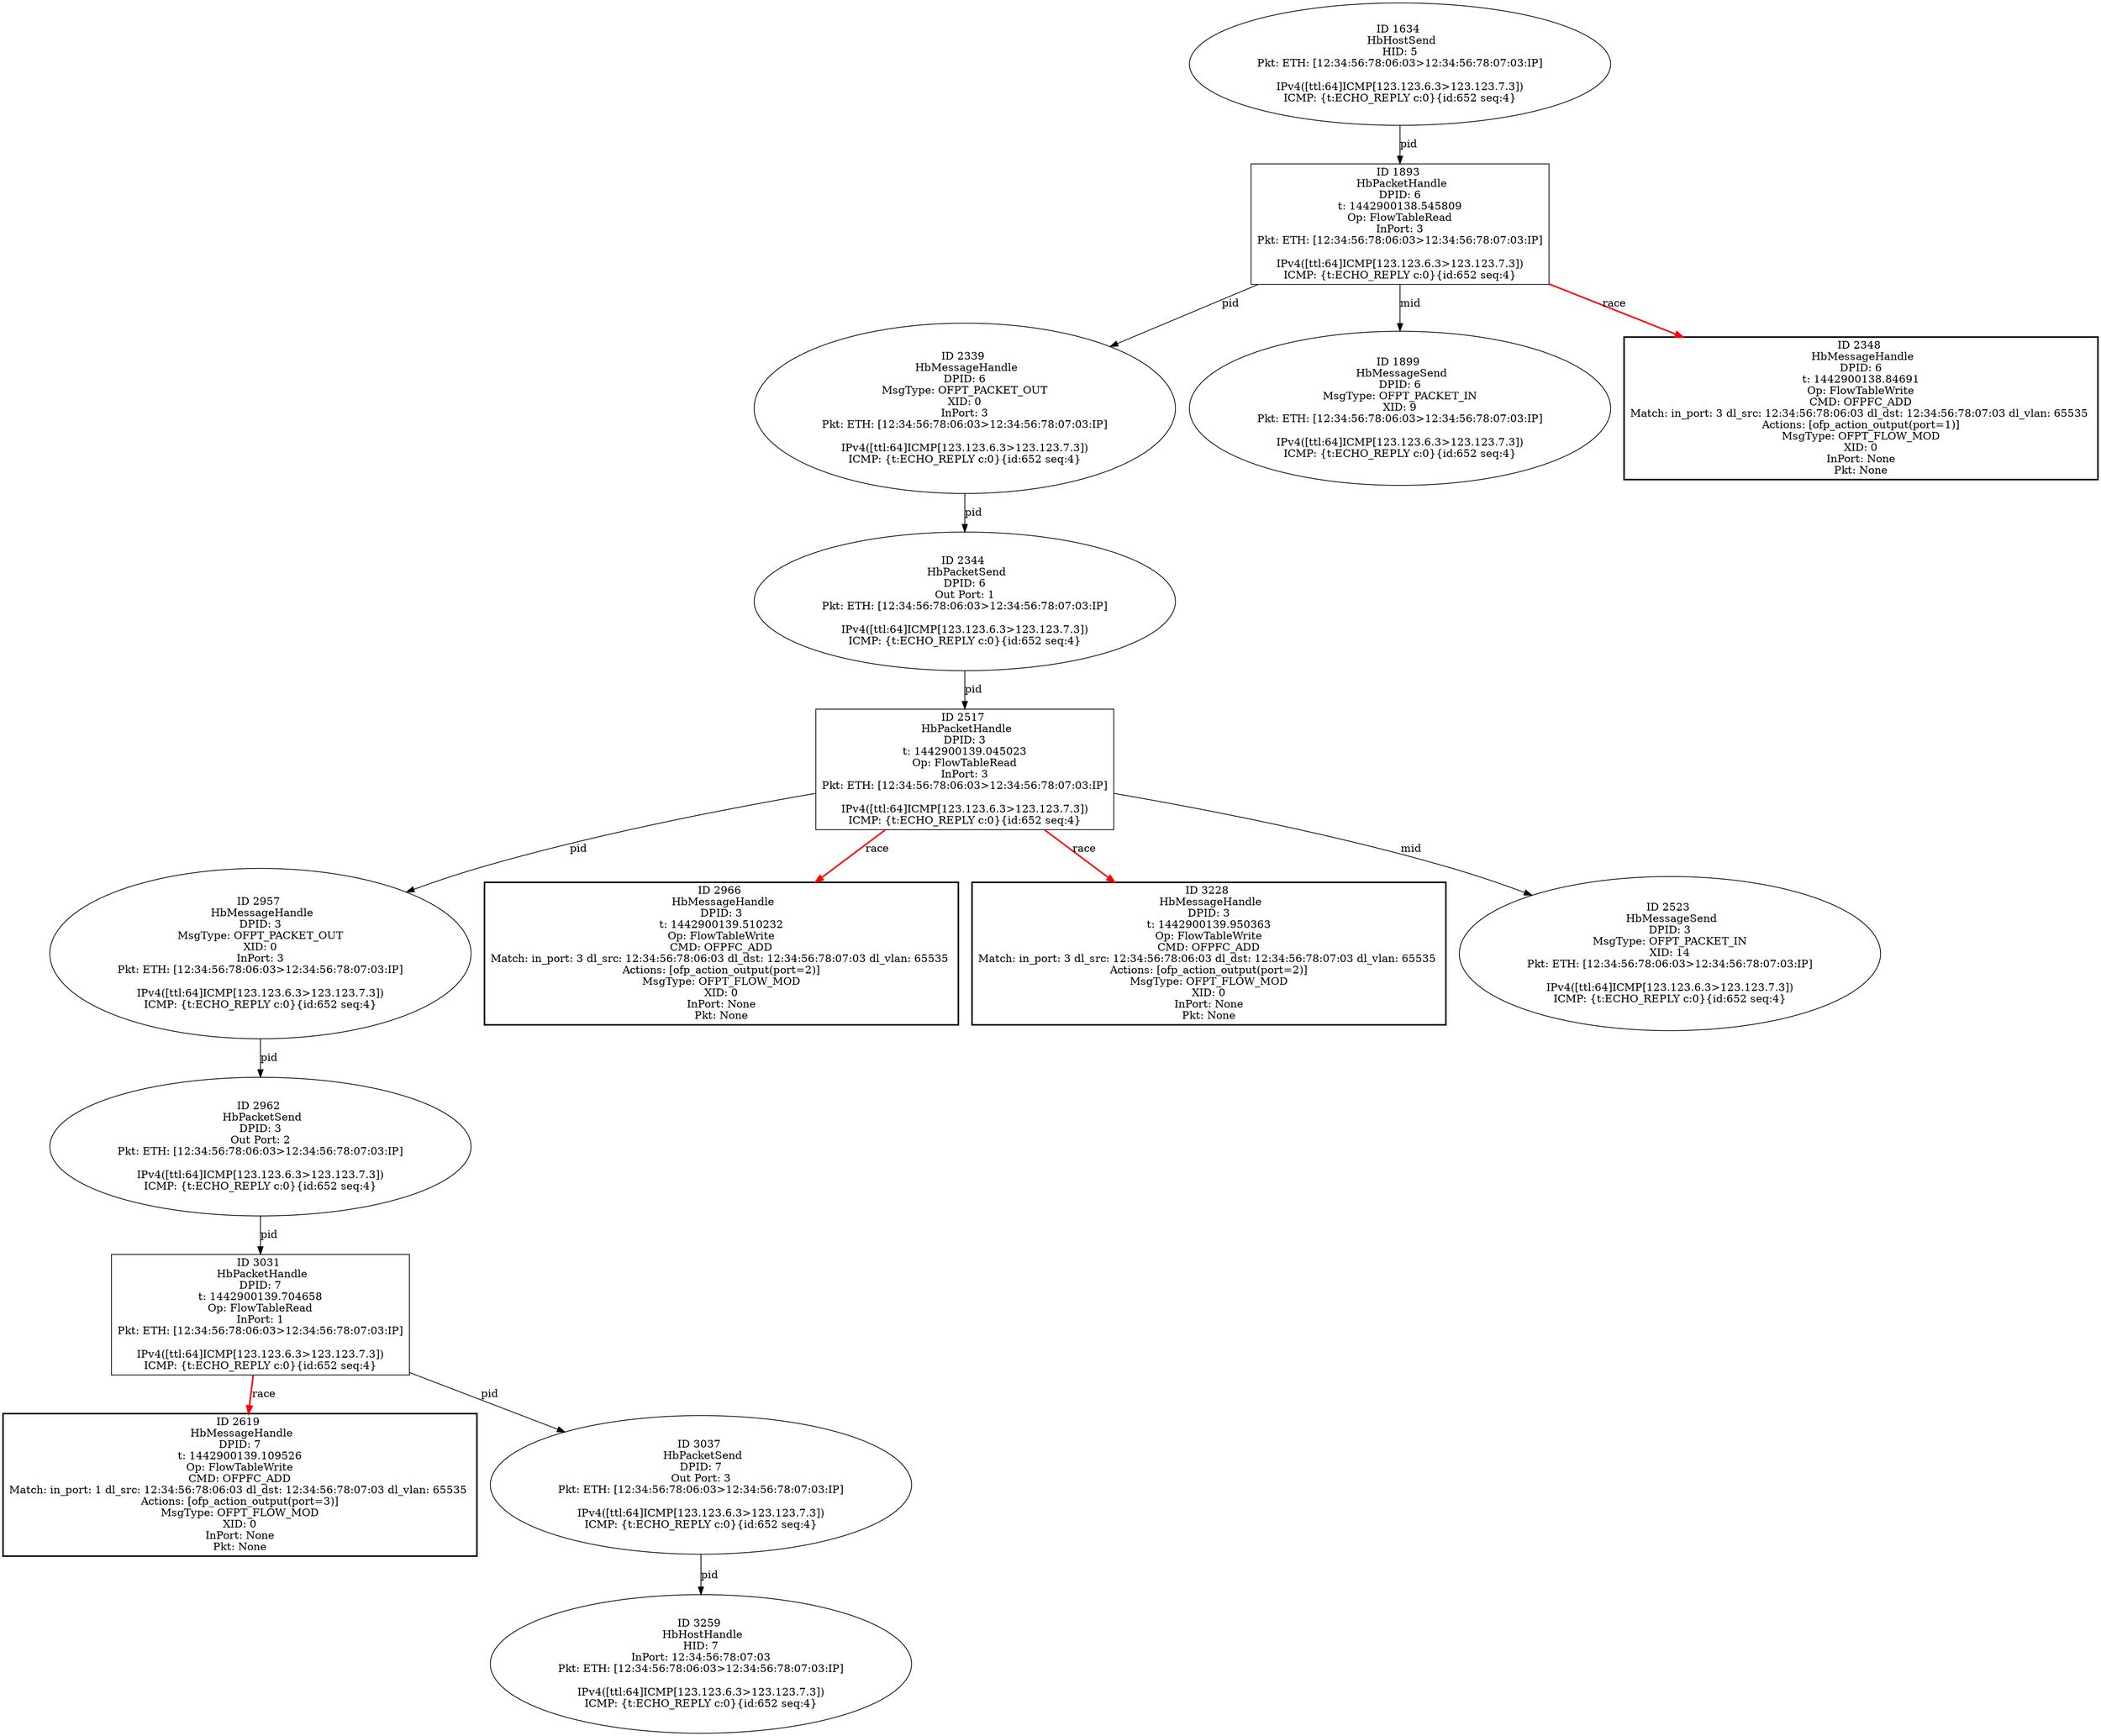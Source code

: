 strict digraph G {
2619 [shape=box, style=bold, event=<hb_events.HbMessageHandle object at 0x107e17b10>, label="ID 2619 
 HbMessageHandle
DPID: 7
t: 1442900139.109526
Op: FlowTableWrite
CMD: OFPFC_ADD
Match: in_port: 1 dl_src: 12:34:56:78:06:03 dl_dst: 12:34:56:78:07:03 dl_vlan: 65535 
Actions: [ofp_action_output(port=3)]
MsgType: OFPT_FLOW_MOD
XID: 0
InPort: None
Pkt: None"];
1634 [shape=oval, event=<hb_events.HbHostSend object at 0x107a1cdd0>, label="ID 1634 
 HbHostSend
HID: 5
Pkt: ETH: [12:34:56:78:06:03>12:34:56:78:07:03:IP]

IPv4([ttl:64]ICMP[123.123.6.3>123.123.7.3])
ICMP: {t:ECHO_REPLY c:0}{id:652 seq:4}"];
2339 [shape=oval, event=<hb_events.HbMessageHandle object at 0x107bbdc90>, label="ID 2339 
 HbMessageHandle
DPID: 6
MsgType: OFPT_PACKET_OUT
XID: 0
InPort: 3
Pkt: ETH: [12:34:56:78:06:03>12:34:56:78:07:03:IP]

IPv4([ttl:64]ICMP[123.123.6.3>123.123.7.3])
ICMP: {t:ECHO_REPLY c:0}{id:652 seq:4}"];
1893 [shape=box, event=<hb_events.HbPacketHandle object at 0x107aa9490>, label="ID 1893 
 HbPacketHandle
DPID: 6
t: 1442900138.545809
Op: FlowTableRead
InPort: 3
Pkt: ETH: [12:34:56:78:06:03>12:34:56:78:07:03:IP]

IPv4([ttl:64]ICMP[123.123.6.3>123.123.7.3])
ICMP: {t:ECHO_REPLY c:0}{id:652 seq:4}"];
2344 [shape=oval, event=<hb_events.HbPacketSend object at 0x107bc9e10>, label="ID 2344 
 HbPacketSend
DPID: 6
Out Port: 1
Pkt: ETH: [12:34:56:78:06:03>12:34:56:78:07:03:IP]

IPv4([ttl:64]ICMP[123.123.6.3>123.123.7.3])
ICMP: {t:ECHO_REPLY c:0}{id:652 seq:4}"];
1899 [shape=oval, event=<hb_events.HbMessageSend object at 0x107aa9c50>, label="ID 1899 
 HbMessageSend
DPID: 6
MsgType: OFPT_PACKET_IN
XID: 9
Pkt: ETH: [12:34:56:78:06:03>12:34:56:78:07:03:IP]

IPv4([ttl:64]ICMP[123.123.6.3>123.123.7.3])
ICMP: {t:ECHO_REPLY c:0}{id:652 seq:4}"];
2348 [shape=box, style=bold, event=<hb_events.HbMessageHandle object at 0x107bc3cd0>, label="ID 2348 
 HbMessageHandle
DPID: 6
t: 1442900138.84691
Op: FlowTableWrite
CMD: OFPFC_ADD
Match: in_port: 3 dl_src: 12:34:56:78:06:03 dl_dst: 12:34:56:78:07:03 dl_vlan: 65535 
Actions: [ofp_action_output(port=1)]
MsgType: OFPT_FLOW_MOD
XID: 0
InPort: None
Pkt: None"];
2957 [shape=oval, event=<hb_events.HbMessageHandle object at 0x10816a210>, label="ID 2957 
 HbMessageHandle
DPID: 3
MsgType: OFPT_PACKET_OUT
XID: 0
InPort: 3
Pkt: ETH: [12:34:56:78:06:03>12:34:56:78:07:03:IP]

IPv4([ttl:64]ICMP[123.123.6.3>123.123.7.3])
ICMP: {t:ECHO_REPLY c:0}{id:652 seq:4}"];
2962 [shape=oval, event=<hb_events.HbPacketSend object at 0x10815eb10>, label="ID 2962 
 HbPacketSend
DPID: 3
Out Port: 2
Pkt: ETH: [12:34:56:78:06:03>12:34:56:78:07:03:IP]

IPv4([ttl:64]ICMP[123.123.6.3>123.123.7.3])
ICMP: {t:ECHO_REPLY c:0}{id:652 seq:4}"];
2517 [shape=box, event=<hb_events.HbPacketHandle object at 0x107d30c50>, label="ID 2517 
 HbPacketHandle
DPID: 3
t: 1442900139.045023
Op: FlowTableRead
InPort: 3
Pkt: ETH: [12:34:56:78:06:03>12:34:56:78:07:03:IP]

IPv4([ttl:64]ICMP[123.123.6.3>123.123.7.3])
ICMP: {t:ECHO_REPLY c:0}{id:652 seq:4}"];
2966 [shape=box, style=bold, event=<hb_events.HbMessageHandle object at 0x10817ff50>, label="ID 2966 
 HbMessageHandle
DPID: 3
t: 1442900139.510232
Op: FlowTableWrite
CMD: OFPFC_ADD
Match: in_port: 3 dl_src: 12:34:56:78:06:03 dl_dst: 12:34:56:78:07:03 dl_vlan: 65535 
Actions: [ofp_action_output(port=2)]
MsgType: OFPT_FLOW_MOD
XID: 0
InPort: None
Pkt: None"];
3031 [shape=box, event=<hb_events.HbPacketHandle object at 0x108185590>, label="ID 3031 
 HbPacketHandle
DPID: 7
t: 1442900139.704658
Op: FlowTableRead
InPort: 1
Pkt: ETH: [12:34:56:78:06:03>12:34:56:78:07:03:IP]

IPv4([ttl:64]ICMP[123.123.6.3>123.123.7.3])
ICMP: {t:ECHO_REPLY c:0}{id:652 seq:4}"];
3259 [shape=oval, event=<hb_events.HbHostHandle object at 0x1082bbf10>, label="ID 3259 
 HbHostHandle
HID: 7
InPort: 12:34:56:78:07:03
Pkt: ETH: [12:34:56:78:06:03>12:34:56:78:07:03:IP]

IPv4([ttl:64]ICMP[123.123.6.3>123.123.7.3])
ICMP: {t:ECHO_REPLY c:0}{id:652 seq:4}"];
3228 [shape=box, style=bold, event=<hb_events.HbMessageHandle object at 0x1082bb690>, label="ID 3228 
 HbMessageHandle
DPID: 3
t: 1442900139.950363
Op: FlowTableWrite
CMD: OFPFC_ADD
Match: in_port: 3 dl_src: 12:34:56:78:06:03 dl_dst: 12:34:56:78:07:03 dl_vlan: 65535 
Actions: [ofp_action_output(port=2)]
MsgType: OFPT_FLOW_MOD
XID: 0
InPort: None
Pkt: None"];
3037 [shape=oval, event=<hb_events.HbPacketSend object at 0x10819fd10>, label="ID 3037 
 HbPacketSend
DPID: 7
Out Port: 3
Pkt: ETH: [12:34:56:78:06:03>12:34:56:78:07:03:IP]

IPv4([ttl:64]ICMP[123.123.6.3>123.123.7.3])
ICMP: {t:ECHO_REPLY c:0}{id:652 seq:4}"];
2523 [shape=oval, event=<hb_events.HbMessageSend object at 0x107d36290>, label="ID 2523 
 HbMessageSend
DPID: 3
MsgType: OFPT_PACKET_IN
XID: 14
Pkt: ETH: [12:34:56:78:06:03>12:34:56:78:07:03:IP]

IPv4([ttl:64]ICMP[123.123.6.3>123.123.7.3])
ICMP: {t:ECHO_REPLY c:0}{id:652 seq:4}"];
1634 -> 1893  [rel=pid, label=pid];
2339 -> 2344  [rel=pid, label=pid];
1893 -> 1899  [rel=mid, label=mid];
1893 -> 2339  [rel=pid, label=pid];
1893 -> 2348  [harmful=True, color=red, style=bold, rel=race, label=race];
2344 -> 2517  [rel=pid, label=pid];
2957 -> 2962  [rel=pid, label=pid];
2962 -> 3031  [rel=pid, label=pid];
2517 -> 2523  [rel=mid, label=mid];
2517 -> 3228  [harmful=True, color=red, style=bold, rel=race, label=race];
2517 -> 2957  [rel=pid, label=pid];
2517 -> 2966  [harmful=True, color=red, style=bold, rel=race, label=race];
3031 -> 2619  [harmful=True, color=red, style=bold, rel=race, label=race];
3031 -> 3037  [rel=pid, label=pid];
3037 -> 3259  [rel=pid, label=pid];
}
